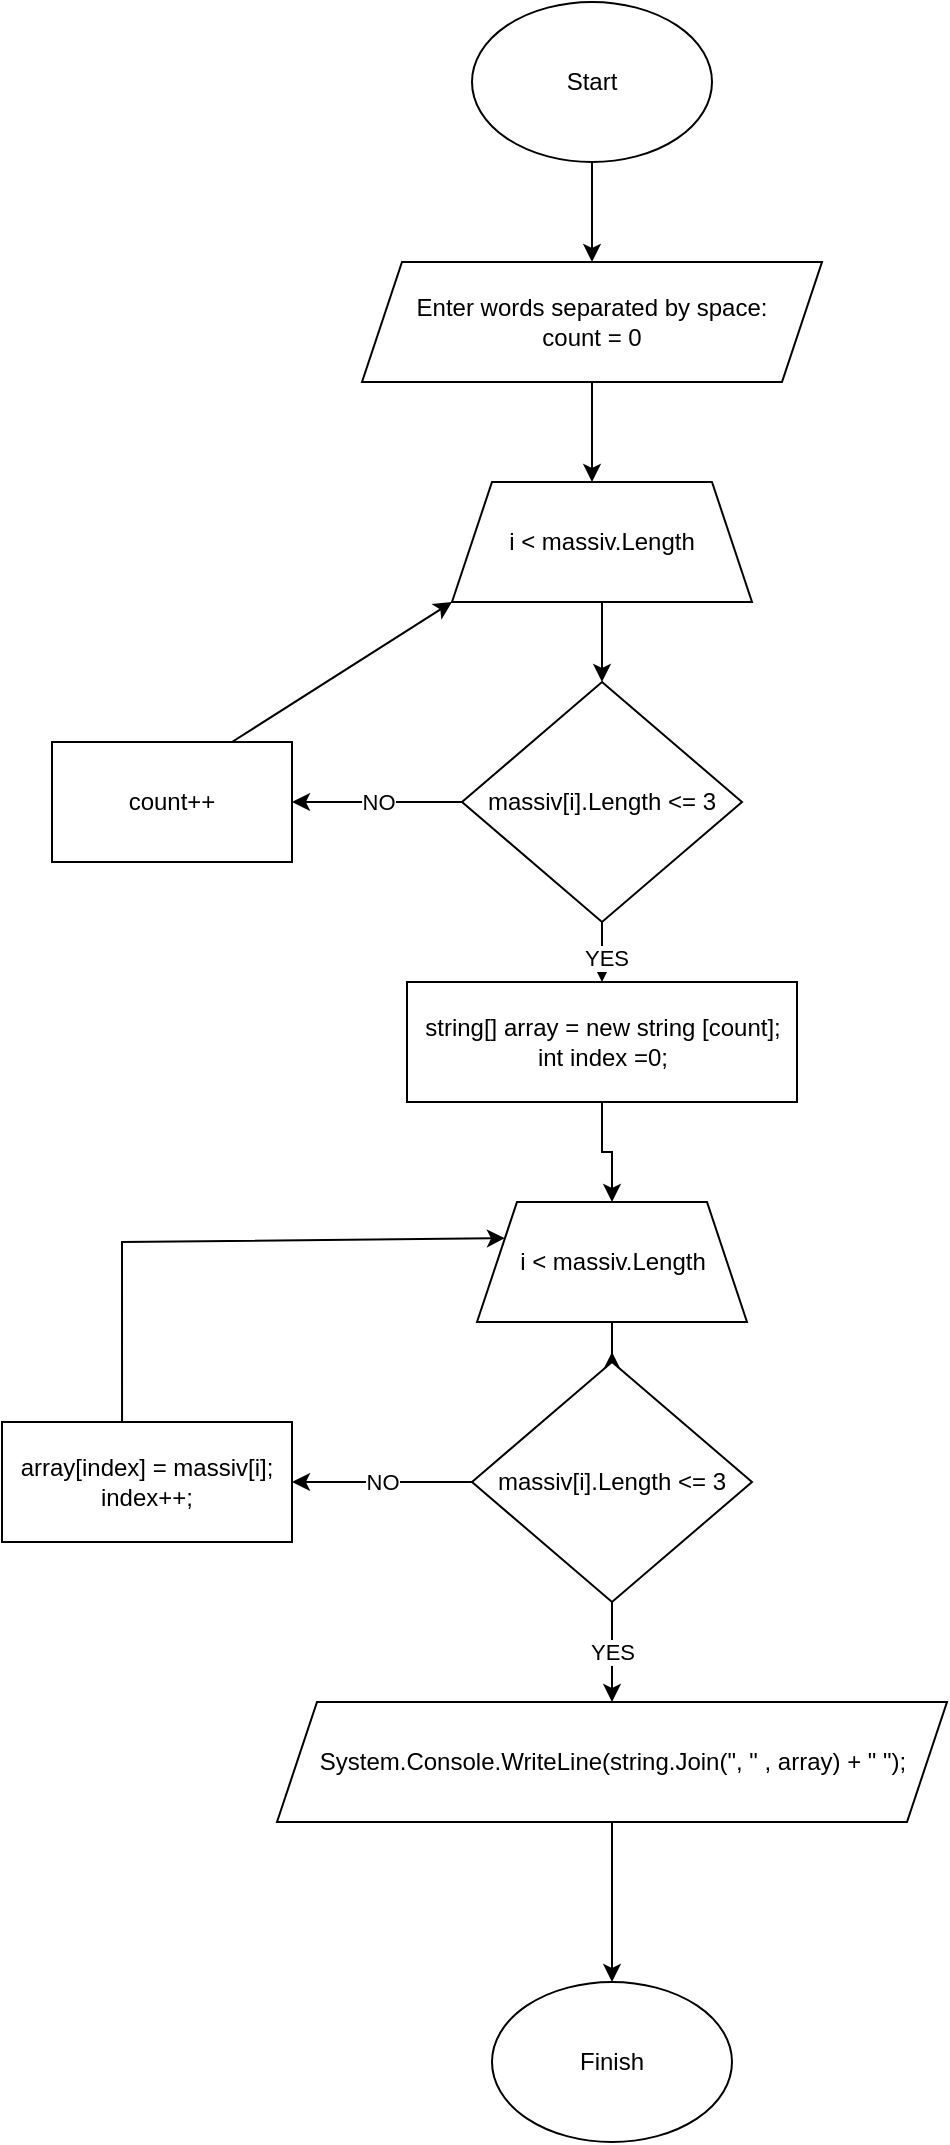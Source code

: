 <mxfile version="20.5.3" type="device"><diagram id="wt9lBplRz0cLc0ZsQ_cl" name="Страница 1"><mxGraphModel dx="1374" dy="789" grid="1" gridSize="10" guides="1" tooltips="1" connect="1" arrows="1" fold="1" page="1" pageScale="1" pageWidth="827" pageHeight="1169" math="0" shadow="0"><root><mxCell id="0"/><mxCell id="1" parent="0"/><mxCell id="Me2KQP-MIfg37n414URN-4" value="" style="edgeStyle=orthogonalEdgeStyle;rounded=0;orthogonalLoop=1;jettySize=auto;html=1;" edge="1" parent="1" source="Me2KQP-MIfg37n414URN-1" target="Me2KQP-MIfg37n414URN-3"><mxGeometry relative="1" as="geometry"/></mxCell><mxCell id="Me2KQP-MIfg37n414URN-1" value="Start" style="ellipse;whiteSpace=wrap;html=1;" vertex="1" parent="1"><mxGeometry x="330" y="10" width="120" height="80" as="geometry"/></mxCell><mxCell id="Me2KQP-MIfg37n414URN-6" value="" style="edgeStyle=orthogonalEdgeStyle;rounded=0;orthogonalLoop=1;jettySize=auto;html=1;" edge="1" parent="1" source="Me2KQP-MIfg37n414URN-3"><mxGeometry relative="1" as="geometry"><mxPoint x="390" y="250" as="targetPoint"/></mxGeometry></mxCell><mxCell id="Me2KQP-MIfg37n414URN-3" value="Enter words separated by space:&lt;br&gt;count = 0" style="shape=parallelogram;perimeter=parallelogramPerimeter;whiteSpace=wrap;html=1;fixedSize=1;" vertex="1" parent="1"><mxGeometry x="275" y="140" width="230" height="60" as="geometry"/></mxCell><mxCell id="Me2KQP-MIfg37n414URN-9" value="" style="edgeStyle=orthogonalEdgeStyle;rounded=0;orthogonalLoop=1;jettySize=auto;html=1;" edge="1" parent="1" source="Me2KQP-MIfg37n414URN-7" target="Me2KQP-MIfg37n414URN-8"><mxGeometry relative="1" as="geometry"/></mxCell><mxCell id="Me2KQP-MIfg37n414URN-7" value="i&amp;nbsp;&amp;lt; massiv.Length" style="shape=trapezoid;perimeter=trapezoidPerimeter;whiteSpace=wrap;html=1;fixedSize=1;" vertex="1" parent="1"><mxGeometry x="320" y="250" width="150" height="60" as="geometry"/></mxCell><mxCell id="Me2KQP-MIfg37n414URN-13" value="NO" style="edgeStyle=orthogonalEdgeStyle;rounded=0;orthogonalLoop=1;jettySize=auto;html=1;" edge="1" parent="1" source="Me2KQP-MIfg37n414URN-8" target="Me2KQP-MIfg37n414URN-12"><mxGeometry relative="1" as="geometry"/></mxCell><mxCell id="Me2KQP-MIfg37n414URN-17" value="" style="edgeStyle=orthogonalEdgeStyle;rounded=0;orthogonalLoop=1;jettySize=auto;html=1;entryX=0.5;entryY=0;entryDx=0;entryDy=0;" edge="1" parent="1" source="Me2KQP-MIfg37n414URN-8" target="Me2KQP-MIfg37n414URN-25"><mxGeometry relative="1" as="geometry"/></mxCell><mxCell id="Me2KQP-MIfg37n414URN-18" value="YES" style="edgeLabel;html=1;align=center;verticalAlign=middle;resizable=0;points=[];" vertex="1" connectable="0" parent="Me2KQP-MIfg37n414URN-17"><mxGeometry x="-0.309" y="2" relative="1" as="geometry"><mxPoint as="offset"/></mxGeometry></mxCell><mxCell id="Me2KQP-MIfg37n414URN-8" value="massiv[i].Length &lt;= 3" style="rhombus;whiteSpace=wrap;html=1;" vertex="1" parent="1"><mxGeometry x="325" y="350" width="140" height="120" as="geometry"/></mxCell><mxCell id="Me2KQP-MIfg37n414URN-12" value="count++" style="whiteSpace=wrap;html=1;" vertex="1" parent="1"><mxGeometry x="120" y="380" width="120" height="60" as="geometry"/></mxCell><mxCell id="Me2KQP-MIfg37n414URN-15" value="" style="endArrow=classic;html=1;rounded=0;exitX=0.75;exitY=0;exitDx=0;exitDy=0;entryX=0;entryY=1;entryDx=0;entryDy=0;" edge="1" parent="1" source="Me2KQP-MIfg37n414URN-12" target="Me2KQP-MIfg37n414URN-7"><mxGeometry width="50" height="50" relative="1" as="geometry"><mxPoint x="210" y="320" as="sourcePoint"/><mxPoint x="260" y="270" as="targetPoint"/></mxGeometry></mxCell><mxCell id="Me2KQP-MIfg37n414URN-20" value="" style="edgeStyle=orthogonalEdgeStyle;rounded=0;orthogonalLoop=1;jettySize=auto;html=1;" edge="1" parent="1" source="Me2KQP-MIfg37n414URN-16"><mxGeometry relative="1" as="geometry"><mxPoint x="400" y="685" as="targetPoint"/></mxGeometry></mxCell><mxCell id="Me2KQP-MIfg37n414URN-16" value="i&amp;nbsp;&amp;lt; massiv.Length" style="shape=trapezoid;perimeter=trapezoidPerimeter;whiteSpace=wrap;html=1;fixedSize=1;" vertex="1" parent="1"><mxGeometry x="332.5" y="610" width="135" height="60" as="geometry"/></mxCell><mxCell id="Me2KQP-MIfg37n414URN-23" value="NO" style="edgeStyle=orthogonalEdgeStyle;rounded=0;orthogonalLoop=1;jettySize=auto;html=1;" edge="1" parent="1" source="Me2KQP-MIfg37n414URN-21" target="Me2KQP-MIfg37n414URN-22"><mxGeometry relative="1" as="geometry"/></mxCell><mxCell id="Me2KQP-MIfg37n414URN-28" value="YES" style="edgeStyle=orthogonalEdgeStyle;rounded=0;orthogonalLoop=1;jettySize=auto;html=1;" edge="1" parent="1" source="Me2KQP-MIfg37n414URN-21" target="Me2KQP-MIfg37n414URN-27"><mxGeometry relative="1" as="geometry"/></mxCell><mxCell id="Me2KQP-MIfg37n414URN-21" value="massiv[i].Length &lt;= 3" style="rhombus;whiteSpace=wrap;html=1;" vertex="1" parent="1"><mxGeometry x="330" y="690" width="140" height="120" as="geometry"/></mxCell><mxCell id="Me2KQP-MIfg37n414URN-22" value="array[index] = massiv[i]; index++;" style="whiteSpace=wrap;html=1;" vertex="1" parent="1"><mxGeometry x="95" y="720" width="145" height="60" as="geometry"/></mxCell><mxCell id="Me2KQP-MIfg37n414URN-24" value="" style="endArrow=classic;html=1;rounded=0;exitX=0.414;exitY=0;exitDx=0;exitDy=0;exitPerimeter=0;entryX=0;entryY=0.25;entryDx=0;entryDy=0;" edge="1" parent="1" source="Me2KQP-MIfg37n414URN-22" target="Me2KQP-MIfg37n414URN-16"><mxGeometry width="50" height="50" relative="1" as="geometry"><mxPoint x="145" y="610" as="sourcePoint"/><mxPoint x="195" y="560" as="targetPoint"/><Array as="points"><mxPoint x="155" y="630"/></Array></mxGeometry></mxCell><mxCell id="Me2KQP-MIfg37n414URN-26" value="" style="edgeStyle=orthogonalEdgeStyle;rounded=0;orthogonalLoop=1;jettySize=auto;html=1;" edge="1" parent="1" source="Me2KQP-MIfg37n414URN-25" target="Me2KQP-MIfg37n414URN-16"><mxGeometry relative="1" as="geometry"/></mxCell><mxCell id="Me2KQP-MIfg37n414URN-25" value="string[] array = new string [count]; int index =0;" style="rounded=0;whiteSpace=wrap;html=1;" vertex="1" parent="1"><mxGeometry x="297.5" y="500" width="195" height="60" as="geometry"/></mxCell><mxCell id="Me2KQP-MIfg37n414URN-30" value="" style="edgeStyle=orthogonalEdgeStyle;rounded=0;orthogonalLoop=1;jettySize=auto;html=1;" edge="1" parent="1" source="Me2KQP-MIfg37n414URN-27" target="Me2KQP-MIfg37n414URN-29"><mxGeometry relative="1" as="geometry"/></mxCell><mxCell id="Me2KQP-MIfg37n414URN-27" value="System.Console.WriteLine(string.Join(&quot;, &quot; , array) + &quot; &quot;);" style="shape=parallelogram;perimeter=parallelogramPerimeter;whiteSpace=wrap;html=1;fixedSize=1;" vertex="1" parent="1"><mxGeometry x="232.5" y="860" width="335" height="60" as="geometry"/></mxCell><mxCell id="Me2KQP-MIfg37n414URN-29" value="Finish" style="ellipse;whiteSpace=wrap;html=1;" vertex="1" parent="1"><mxGeometry x="340" y="1000" width="120" height="80" as="geometry"/></mxCell></root></mxGraphModel></diagram></mxfile>